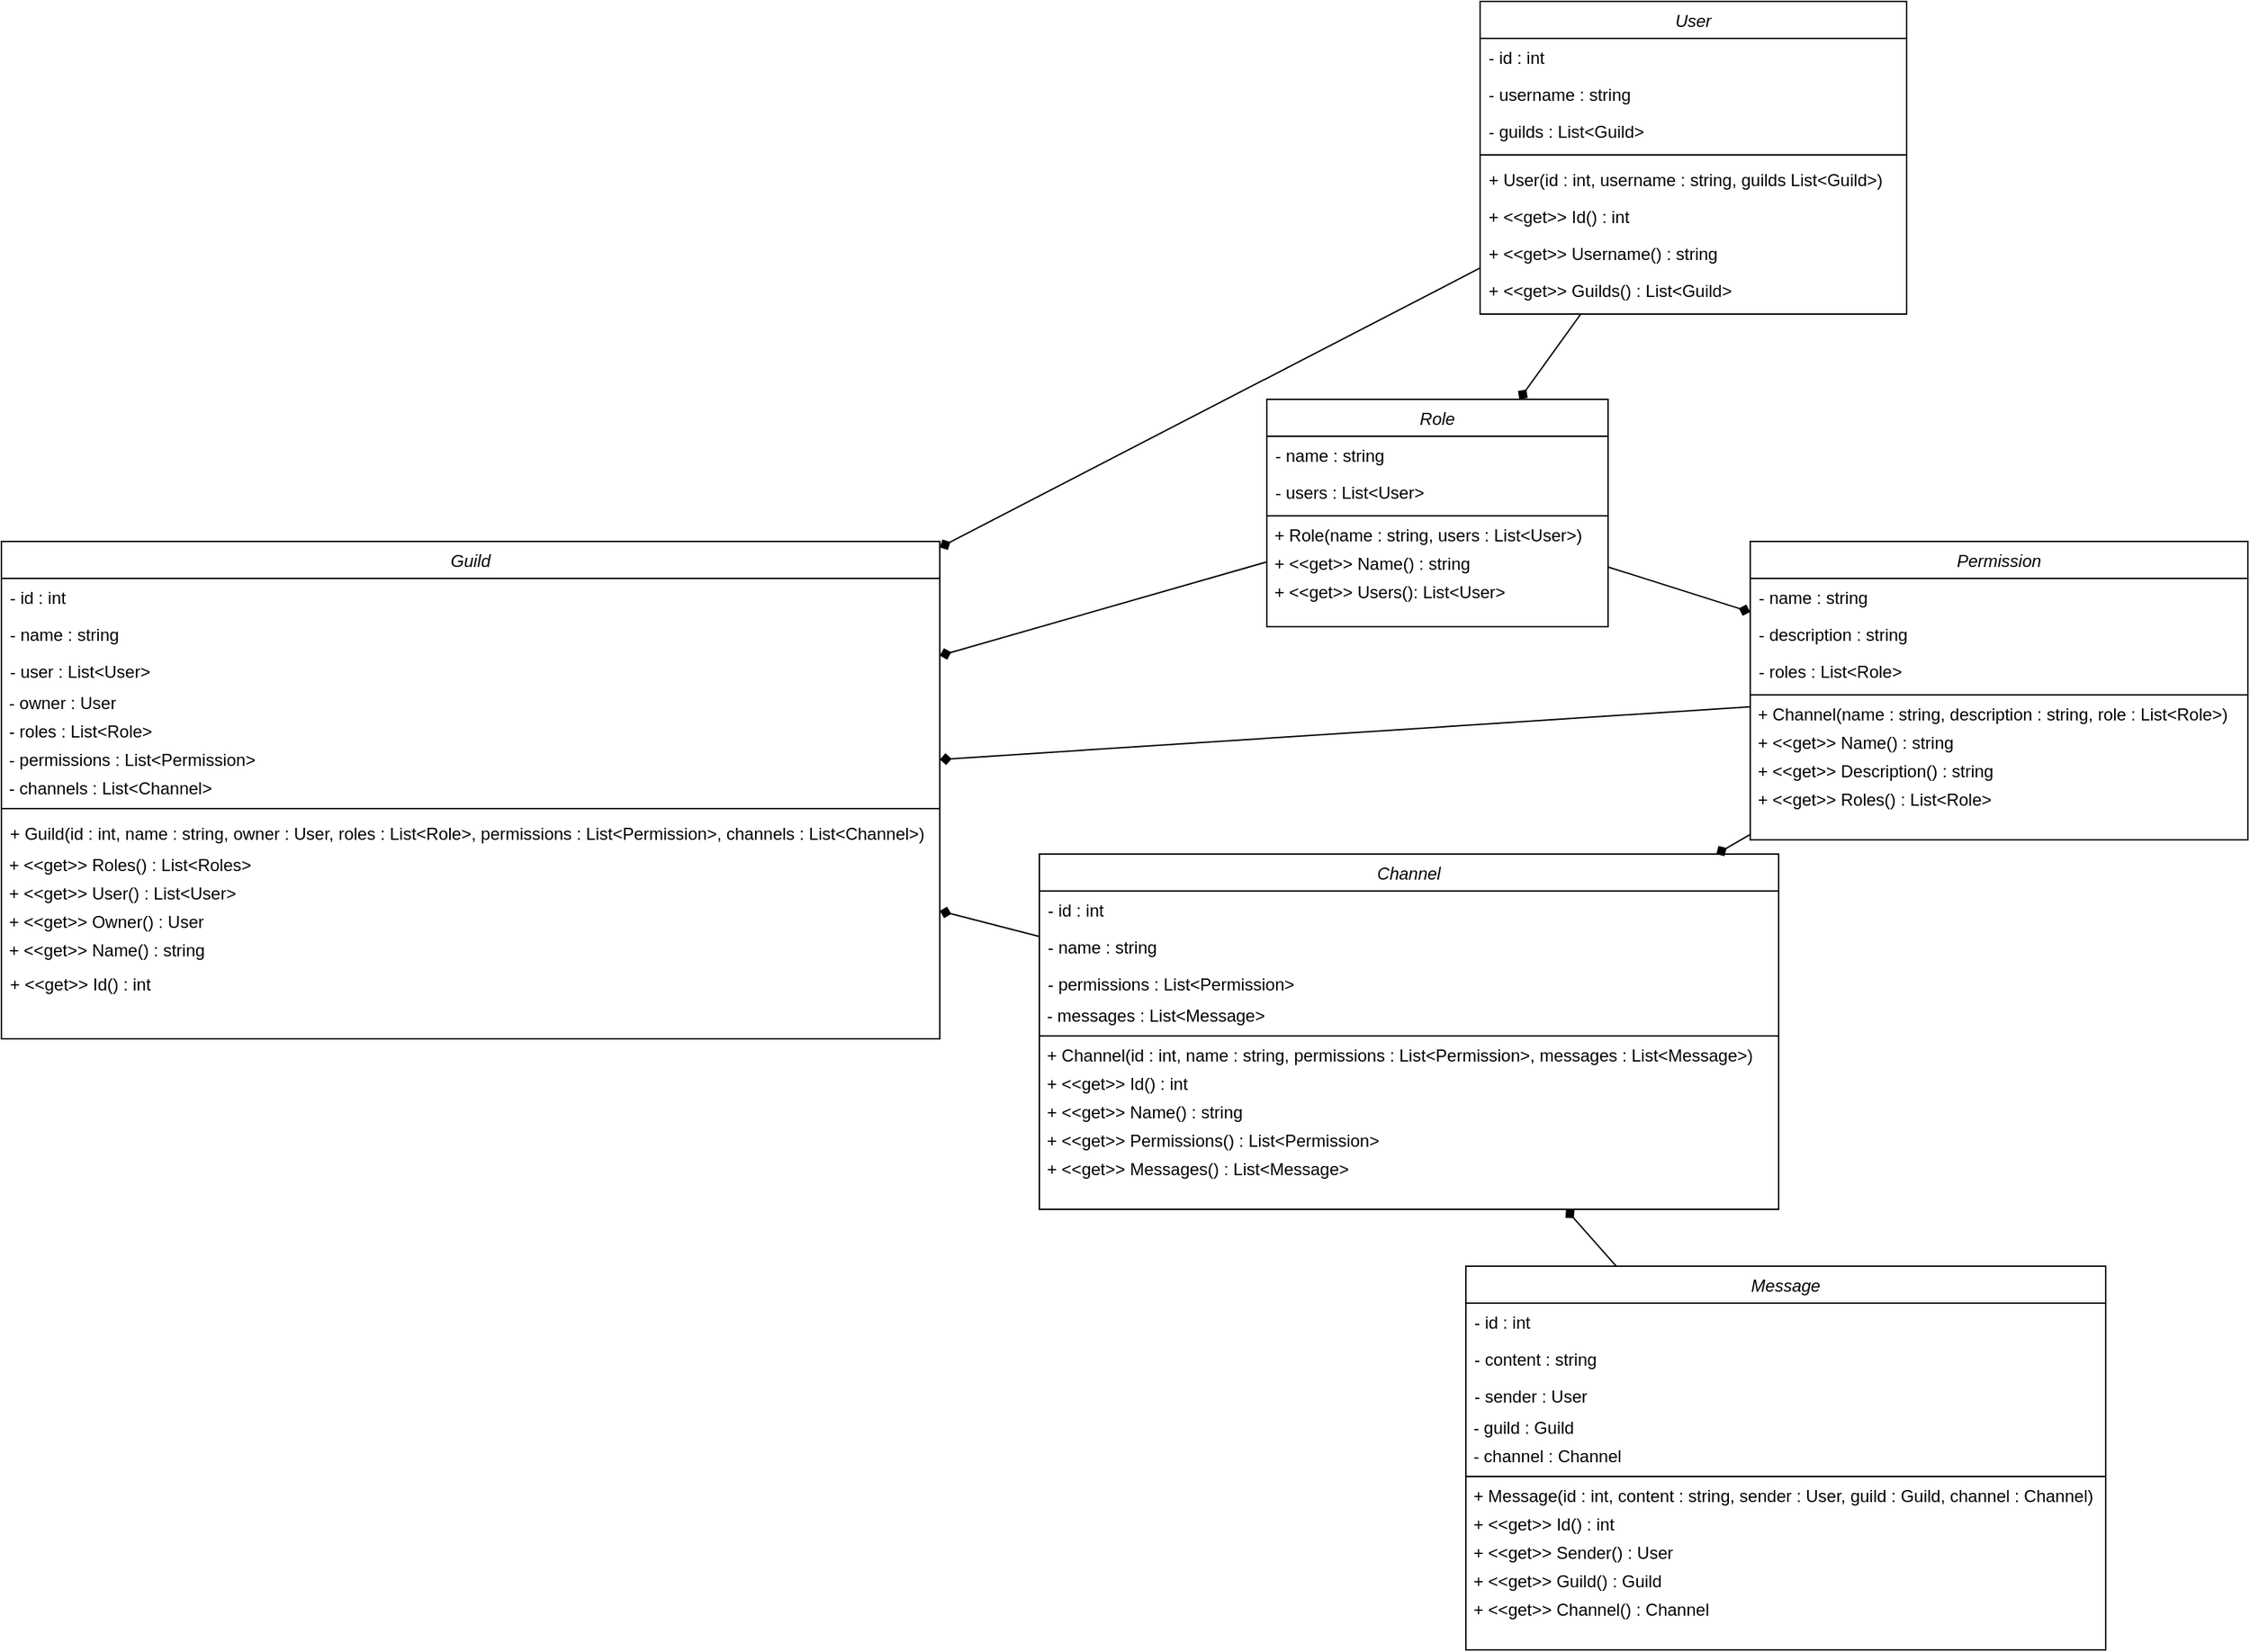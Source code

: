 <mxfile>
    <diagram id="C5RBs43oDa-KdzZeNtuy" name="Page-1">
        <mxGraphModel dx="2503" dy="1177" grid="1" gridSize="10" guides="1" tooltips="1" connect="1" arrows="1" fold="1" page="1" pageScale="1" pageWidth="827" pageHeight="1169" math="0" shadow="0">
            <root>
                <mxCell id="WIyWlLk6GJQsqaUBKTNV-0"/>
                <mxCell id="WIyWlLk6GJQsqaUBKTNV-1" parent="WIyWlLk6GJQsqaUBKTNV-0"/>
                <mxCell id="zkfFHV4jXpPFQw0GAbJ--0" value="Guild" style="swimlane;fontStyle=2;align=center;verticalAlign=top;childLayout=stackLayout;horizontal=1;startSize=26;horizontalStack=0;resizeParent=1;resizeLast=0;collapsible=1;marginBottom=0;rounded=0;shadow=0;strokeWidth=1;" parent="WIyWlLk6GJQsqaUBKTNV-1" vertex="1">
                    <mxGeometry x="20" y="380" width="660" height="350" as="geometry">
                        <mxRectangle x="220" y="110" width="160" height="26" as="alternateBounds"/>
                    </mxGeometry>
                </mxCell>
                <mxCell id="zkfFHV4jXpPFQw0GAbJ--1" value="- id : int" style="text;align=left;verticalAlign=top;spacingLeft=4;spacingRight=4;overflow=hidden;rotatable=0;points=[[0,0.5],[1,0.5]];portConstraint=eastwest;" parent="zkfFHV4jXpPFQw0GAbJ--0" vertex="1">
                    <mxGeometry y="26" width="660" height="26" as="geometry"/>
                </mxCell>
                <mxCell id="zkfFHV4jXpPFQw0GAbJ--2" value="- name : string" style="text;align=left;verticalAlign=top;spacingLeft=4;spacingRight=4;overflow=hidden;rotatable=0;points=[[0,0.5],[1,0.5]];portConstraint=eastwest;rounded=0;shadow=0;html=0;" parent="zkfFHV4jXpPFQw0GAbJ--0" vertex="1">
                    <mxGeometry y="52" width="660" height="26" as="geometry"/>
                </mxCell>
                <mxCell id="zkfFHV4jXpPFQw0GAbJ--3" value="- user : List&lt;User&gt;" style="text;align=left;verticalAlign=top;spacingLeft=4;spacingRight=4;overflow=hidden;rotatable=0;points=[[0,0.5],[1,0.5]];portConstraint=eastwest;rounded=0;shadow=0;html=0;" parent="zkfFHV4jXpPFQw0GAbJ--0" vertex="1">
                    <mxGeometry y="78" width="660" height="26" as="geometry"/>
                </mxCell>
                <mxCell id="fH7bzVCsuVoAFf-0sckF-0" value="&amp;nbsp;- owner : User" style="text;html=1;strokeColor=none;fillColor=none;align=left;verticalAlign=middle;whiteSpace=wrap;rounded=0;" parent="zkfFHV4jXpPFQw0GAbJ--0" vertex="1">
                    <mxGeometry y="104" width="660" height="20" as="geometry"/>
                </mxCell>
                <mxCell id="fH7bzVCsuVoAFf-0sckF-1" value="&amp;nbsp;- roles : List&amp;lt;Role&amp;gt;" style="text;html=1;strokeColor=none;fillColor=none;align=left;verticalAlign=middle;whiteSpace=wrap;rounded=0;" parent="zkfFHV4jXpPFQw0GAbJ--0" vertex="1">
                    <mxGeometry y="124" width="660" height="20" as="geometry"/>
                </mxCell>
                <mxCell id="fH7bzVCsuVoAFf-0sckF-2" value="&amp;nbsp;- permissions : List&amp;lt;Permission&amp;gt;" style="text;html=1;align=left;verticalAlign=middle;resizable=0;points=[];autosize=1;strokeColor=none;" parent="zkfFHV4jXpPFQw0GAbJ--0" vertex="1">
                    <mxGeometry y="144" width="660" height="20" as="geometry"/>
                </mxCell>
                <mxCell id="fH7bzVCsuVoAFf-0sckF-4" value="&amp;nbsp;- channels : List&amp;lt;Channel&amp;gt;" style="text;html=1;align=left;verticalAlign=middle;resizable=0;points=[];autosize=1;strokeColor=none;" parent="zkfFHV4jXpPFQw0GAbJ--0" vertex="1">
                    <mxGeometry y="164" width="660" height="20" as="geometry"/>
                </mxCell>
                <mxCell id="zkfFHV4jXpPFQw0GAbJ--4" value="" style="line;html=1;strokeWidth=1;align=left;verticalAlign=middle;spacingTop=-1;spacingLeft=3;spacingRight=3;rotatable=0;labelPosition=right;points=[];portConstraint=eastwest;" parent="zkfFHV4jXpPFQw0GAbJ--0" vertex="1">
                    <mxGeometry y="184" width="660" height="8" as="geometry"/>
                </mxCell>
                <mxCell id="18" value="+ Guild(id : int, name : string, owner : User, roles : List&lt;Role&gt;, permissions : List&lt;Permission&gt;, channels : List&lt;Channel&gt;)" style="text;align=left;verticalAlign=top;spacingLeft=4;spacingRight=4;overflow=hidden;rotatable=0;points=[[0,0.5],[1,0.5]];portConstraint=eastwest;" vertex="1" parent="zkfFHV4jXpPFQw0GAbJ--0">
                    <mxGeometry y="192" width="660" height="26" as="geometry"/>
                </mxCell>
                <mxCell id="fH7bzVCsuVoAFf-0sckF-55" value="&amp;nbsp;+ &amp;lt;&amp;lt;get&amp;gt;&amp;gt; Roles() : List&amp;lt;Roles&amp;gt;" style="text;html=1;align=left;verticalAlign=middle;resizable=0;points=[];autosize=1;strokeColor=none;" parent="zkfFHV4jXpPFQw0GAbJ--0" vertex="1">
                    <mxGeometry y="218" width="660" height="20" as="geometry"/>
                </mxCell>
                <mxCell id="fH7bzVCsuVoAFf-0sckF-53" value="&amp;nbsp;+ &amp;lt;&amp;lt;get&amp;gt;&amp;gt; User() : List&amp;lt;User&amp;gt;" style="text;html=1;align=left;verticalAlign=middle;resizable=0;points=[];autosize=1;strokeColor=none;" parent="zkfFHV4jXpPFQw0GAbJ--0" vertex="1">
                    <mxGeometry y="238" width="660" height="20" as="geometry"/>
                </mxCell>
                <mxCell id="fH7bzVCsuVoAFf-0sckF-54" value="&amp;nbsp;+ &amp;lt;&amp;lt;get&amp;gt;&amp;gt; Owner() : User" style="text;html=1;align=left;verticalAlign=middle;resizable=0;points=[];autosize=1;strokeColor=none;" parent="zkfFHV4jXpPFQw0GAbJ--0" vertex="1">
                    <mxGeometry y="258" width="660" height="20" as="geometry"/>
                </mxCell>
                <mxCell id="fH7bzVCsuVoAFf-0sckF-28" value="&amp;nbsp;+ &amp;lt;&amp;lt;get&amp;gt;&amp;gt; Name() : string" style="text;html=1;align=left;verticalAlign=middle;resizable=0;points=[];autosize=1;strokeColor=none;" parent="zkfFHV4jXpPFQw0GAbJ--0" vertex="1">
                    <mxGeometry y="278" width="660" height="20" as="geometry"/>
                </mxCell>
                <mxCell id="fH7bzVCsuVoAFf-0sckF-5" value="+ &lt;&lt;get&gt;&gt; Id() : int" style="text;align=left;verticalAlign=top;spacingLeft=4;spacingRight=4;overflow=hidden;rotatable=0;points=[[0,0.5],[1,0.5]];portConstraint=eastwest;" parent="zkfFHV4jXpPFQw0GAbJ--0" vertex="1">
                    <mxGeometry y="298" width="660" height="26" as="geometry"/>
                </mxCell>
                <mxCell id="fH7bzVCsuVoAFf-0sckF-12" value="User" style="swimlane;fontStyle=2;align=center;verticalAlign=top;childLayout=stackLayout;horizontal=1;startSize=26;horizontalStack=0;resizeParent=1;resizeLast=0;collapsible=1;marginBottom=0;rounded=0;shadow=0;strokeWidth=1;" parent="WIyWlLk6GJQsqaUBKTNV-1" vertex="1">
                    <mxGeometry x="1060" width="300" height="220" as="geometry">
                        <mxRectangle x="230" y="140" width="160" height="26" as="alternateBounds"/>
                    </mxGeometry>
                </mxCell>
                <mxCell id="fH7bzVCsuVoAFf-0sckF-13" value="- id : int" style="text;align=left;verticalAlign=top;spacingLeft=4;spacingRight=4;overflow=hidden;rotatable=0;points=[[0,0.5],[1,0.5]];portConstraint=eastwest;" parent="fH7bzVCsuVoAFf-0sckF-12" vertex="1">
                    <mxGeometry y="26" width="300" height="26" as="geometry"/>
                </mxCell>
                <mxCell id="fH7bzVCsuVoAFf-0sckF-14" value="- username : string" style="text;align=left;verticalAlign=top;spacingLeft=4;spacingRight=4;overflow=hidden;rotatable=0;points=[[0,0.5],[1,0.5]];portConstraint=eastwest;rounded=0;shadow=0;html=0;" parent="fH7bzVCsuVoAFf-0sckF-12" vertex="1">
                    <mxGeometry y="52" width="300" height="26" as="geometry"/>
                </mxCell>
                <mxCell id="fH7bzVCsuVoAFf-0sckF-15" value="- guilds : List&lt;Guild&gt;" style="text;align=left;verticalAlign=top;spacingLeft=4;spacingRight=4;overflow=hidden;rotatable=0;points=[[0,0.5],[1,0.5]];portConstraint=eastwest;rounded=0;shadow=0;html=0;" parent="fH7bzVCsuVoAFf-0sckF-12" vertex="1">
                    <mxGeometry y="78" width="300" height="26" as="geometry"/>
                </mxCell>
                <mxCell id="fH7bzVCsuVoAFf-0sckF-20" value="" style="line;html=1;strokeWidth=1;align=left;verticalAlign=middle;spacingTop=-1;spacingLeft=3;spacingRight=3;rotatable=0;labelPosition=right;points=[];portConstraint=eastwest;" parent="fH7bzVCsuVoAFf-0sckF-12" vertex="1">
                    <mxGeometry y="104" width="300" height="8" as="geometry"/>
                </mxCell>
                <mxCell id="13" value="+ User(id : int, username : string, guilds List&lt;Guild&gt;)" style="text;align=left;verticalAlign=top;spacingLeft=4;spacingRight=4;overflow=hidden;rotatable=0;points=[[0,0.5],[1,0.5]];portConstraint=eastwest;" vertex="1" parent="fH7bzVCsuVoAFf-0sckF-12">
                    <mxGeometry y="112" width="300" height="26" as="geometry"/>
                </mxCell>
                <mxCell id="14" value="+ &lt;&lt;get&gt;&gt; Id() : int" style="text;align=left;verticalAlign=top;spacingLeft=4;spacingRight=4;overflow=hidden;rotatable=0;points=[[0,0.5],[1,0.5]];portConstraint=eastwest;" vertex="1" parent="fH7bzVCsuVoAFf-0sckF-12">
                    <mxGeometry y="138" width="300" height="26" as="geometry"/>
                </mxCell>
                <mxCell id="15" value="+ &lt;&lt;get&gt;&gt; Username() : string" style="text;align=left;verticalAlign=top;spacingLeft=4;spacingRight=4;overflow=hidden;rotatable=0;points=[[0,0.5],[1,0.5]];portConstraint=eastwest;" vertex="1" parent="fH7bzVCsuVoAFf-0sckF-12">
                    <mxGeometry y="164" width="300" height="26" as="geometry"/>
                </mxCell>
                <mxCell id="16" value="+ &lt;&lt;get&gt;&gt; Guilds() : List&lt;Guild&gt;" style="text;align=left;verticalAlign=top;spacingLeft=4;spacingRight=4;overflow=hidden;rotatable=0;points=[[0,0.5],[1,0.5]];portConstraint=eastwest;" vertex="1" parent="fH7bzVCsuVoAFf-0sckF-12">
                    <mxGeometry y="190" width="300" height="26" as="geometry"/>
                </mxCell>
                <mxCell id="43" value="" style="edgeStyle=none;html=1;endArrow=diamond;endFill=1;" edge="1" parent="WIyWlLk6GJQsqaUBKTNV-1" source="fH7bzVCsuVoAFf-0sckF-29" target="zkfFHV4jXpPFQw0GAbJ--0">
                    <mxGeometry relative="1" as="geometry"/>
                </mxCell>
                <mxCell id="fH7bzVCsuVoAFf-0sckF-29" value="Role" style="swimlane;fontStyle=2;align=center;verticalAlign=top;childLayout=stackLayout;horizontal=1;startSize=26;horizontalStack=0;resizeParent=1;resizeLast=0;collapsible=1;marginBottom=0;rounded=0;shadow=0;strokeWidth=1;" parent="WIyWlLk6GJQsqaUBKTNV-1" vertex="1">
                    <mxGeometry x="910" y="280" width="240" height="160" as="geometry">
                        <mxRectangle x="420" y="555" width="160" height="26" as="alternateBounds"/>
                    </mxGeometry>
                </mxCell>
                <mxCell id="fH7bzVCsuVoAFf-0sckF-30" value="- name : string" style="text;align=left;verticalAlign=top;spacingLeft=4;spacingRight=4;overflow=hidden;rotatable=0;points=[[0,0.5],[1,0.5]];portConstraint=eastwest;" parent="fH7bzVCsuVoAFf-0sckF-29" vertex="1">
                    <mxGeometry y="26" width="240" height="26" as="geometry"/>
                </mxCell>
                <mxCell id="fH7bzVCsuVoAFf-0sckF-31" value="- users : List&lt;User&gt;" style="text;align=left;verticalAlign=top;spacingLeft=4;spacingRight=4;overflow=hidden;rotatable=0;points=[[0,0.5],[1,0.5]];portConstraint=eastwest;rounded=0;shadow=0;html=0;" parent="fH7bzVCsuVoAFf-0sckF-29" vertex="1">
                    <mxGeometry y="52" width="240" height="26" as="geometry"/>
                </mxCell>
                <mxCell id="fH7bzVCsuVoAFf-0sckF-33" value="" style="line;html=1;strokeWidth=1;align=left;verticalAlign=middle;spacingTop=-1;spacingLeft=3;spacingRight=3;rotatable=0;labelPosition=right;points=[];portConstraint=eastwest;" parent="fH7bzVCsuVoAFf-0sckF-29" vertex="1">
                    <mxGeometry y="78" width="240" height="8" as="geometry"/>
                </mxCell>
                <mxCell id="19" value="&amp;nbsp;+ Role(name : string, users : List&amp;lt;User&amp;gt;)" style="text;html=1;align=left;verticalAlign=middle;resizable=0;points=[];autosize=1;strokeColor=none;" vertex="1" parent="fH7bzVCsuVoAFf-0sckF-29">
                    <mxGeometry y="86" width="240" height="20" as="geometry"/>
                </mxCell>
                <mxCell id="20" value="&amp;nbsp;+ &amp;lt;&amp;lt;get&amp;gt;&amp;gt; Name() : string" style="text;html=1;align=left;verticalAlign=middle;resizable=0;points=[];autosize=1;strokeColor=none;" vertex="1" parent="fH7bzVCsuVoAFf-0sckF-29">
                    <mxGeometry y="106" width="240" height="20" as="geometry"/>
                </mxCell>
                <mxCell id="21" value="&amp;nbsp;+ &amp;lt;&amp;lt;get&amp;gt;&amp;gt; Users(): List&amp;lt;User&amp;gt;" style="text;html=1;align=left;verticalAlign=middle;resizable=0;points=[];autosize=1;strokeColor=none;" vertex="1" parent="fH7bzVCsuVoAFf-0sckF-29">
                    <mxGeometry y="126" width="240" height="20" as="geometry"/>
                </mxCell>
                <mxCell id="fH7bzVCsuVoAFf-0sckF-34" value="Permission" style="swimlane;fontStyle=2;align=center;verticalAlign=top;childLayout=stackLayout;horizontal=1;startSize=26;horizontalStack=0;resizeParent=1;resizeLast=0;collapsible=1;marginBottom=0;rounded=0;shadow=0;strokeWidth=1;" parent="WIyWlLk6GJQsqaUBKTNV-1" vertex="1">
                    <mxGeometry x="1250" y="380" width="350" height="210" as="geometry">
                        <mxRectangle x="230" y="140" width="160" height="26" as="alternateBounds"/>
                    </mxGeometry>
                </mxCell>
                <mxCell id="fH7bzVCsuVoAFf-0sckF-35" value="- name : string" style="text;align=left;verticalAlign=top;spacingLeft=4;spacingRight=4;overflow=hidden;rotatable=0;points=[[0,0.5],[1,0.5]];portConstraint=eastwest;" parent="fH7bzVCsuVoAFf-0sckF-34" vertex="1">
                    <mxGeometry y="26" width="350" height="26" as="geometry"/>
                </mxCell>
                <mxCell id="fH7bzVCsuVoAFf-0sckF-36" value="- description : string" style="text;align=left;verticalAlign=top;spacingLeft=4;spacingRight=4;overflow=hidden;rotatable=0;points=[[0,0.5],[1,0.5]];portConstraint=eastwest;rounded=0;shadow=0;html=0;" parent="fH7bzVCsuVoAFf-0sckF-34" vertex="1">
                    <mxGeometry y="52" width="350" height="26" as="geometry"/>
                </mxCell>
                <mxCell id="fH7bzVCsuVoAFf-0sckF-37" value="- roles : List&lt;Role&gt;" style="text;align=left;verticalAlign=top;spacingLeft=4;spacingRight=4;overflow=hidden;rotatable=0;points=[[0,0.5],[1,0.5]];portConstraint=eastwest;rounded=0;shadow=0;html=0;" parent="fH7bzVCsuVoAFf-0sckF-34" vertex="1">
                    <mxGeometry y="78" width="350" height="26" as="geometry"/>
                </mxCell>
                <mxCell id="fH7bzVCsuVoAFf-0sckF-38" value="" style="line;html=1;strokeWidth=1;align=left;verticalAlign=middle;spacingTop=-1;spacingLeft=3;spacingRight=3;rotatable=0;labelPosition=right;points=[];portConstraint=eastwest;" parent="fH7bzVCsuVoAFf-0sckF-34" vertex="1">
                    <mxGeometry y="104" width="350" height="8" as="geometry"/>
                </mxCell>
                <mxCell id="32" value="&amp;nbsp;+ Channel(name : string, description : string, role : List&amp;lt;Role&amp;gt;)" style="text;html=1;align=left;verticalAlign=middle;resizable=0;points=[];autosize=1;strokeColor=none;" vertex="1" parent="fH7bzVCsuVoAFf-0sckF-34">
                    <mxGeometry y="112" width="350" height="20" as="geometry"/>
                </mxCell>
                <mxCell id="33" value="&amp;nbsp;+ &amp;lt;&amp;lt;get&amp;gt;&amp;gt; Name() : string" style="text;html=1;align=left;verticalAlign=middle;resizable=0;points=[];autosize=1;strokeColor=none;" vertex="1" parent="fH7bzVCsuVoAFf-0sckF-34">
                    <mxGeometry y="132" width="350" height="20" as="geometry"/>
                </mxCell>
                <mxCell id="41" value="&amp;nbsp;+ &amp;lt;&amp;lt;get&amp;gt;&amp;gt; Description() : string" style="text;html=1;align=left;verticalAlign=middle;resizable=0;points=[];autosize=1;strokeColor=none;" vertex="1" parent="fH7bzVCsuVoAFf-0sckF-34">
                    <mxGeometry y="152" width="350" height="20" as="geometry"/>
                </mxCell>
                <mxCell id="42" value="&amp;nbsp;+ &amp;lt;&amp;lt;get&amp;gt;&amp;gt; Roles() : List&amp;lt;Role&amp;gt;" style="text;html=1;align=left;verticalAlign=middle;resizable=0;points=[];autosize=1;strokeColor=none;" vertex="1" parent="fH7bzVCsuVoAFf-0sckF-34">
                    <mxGeometry y="172" width="350" height="20" as="geometry"/>
                </mxCell>
                <mxCell id="fH7bzVCsuVoAFf-0sckF-39" value="Channel" style="swimlane;fontStyle=2;align=center;verticalAlign=top;childLayout=stackLayout;horizontal=1;startSize=26;horizontalStack=0;resizeParent=1;resizeLast=0;collapsible=1;marginBottom=0;rounded=0;shadow=0;strokeWidth=1;" parent="WIyWlLk6GJQsqaUBKTNV-1" vertex="1">
                    <mxGeometry x="750" y="600" width="520" height="250" as="geometry">
                        <mxRectangle x="980" y="510" width="160" height="26" as="alternateBounds"/>
                    </mxGeometry>
                </mxCell>
                <mxCell id="fH7bzVCsuVoAFf-0sckF-40" value="- id : int" style="text;align=left;verticalAlign=top;spacingLeft=4;spacingRight=4;overflow=hidden;rotatable=0;points=[[0,0.5],[1,0.5]];portConstraint=eastwest;" parent="fH7bzVCsuVoAFf-0sckF-39" vertex="1">
                    <mxGeometry y="26" width="520" height="26" as="geometry"/>
                </mxCell>
                <mxCell id="fH7bzVCsuVoAFf-0sckF-41" value="- name : string" style="text;align=left;verticalAlign=top;spacingLeft=4;spacingRight=4;overflow=hidden;rotatable=0;points=[[0,0.5],[1,0.5]];portConstraint=eastwest;rounded=0;shadow=0;html=0;" parent="fH7bzVCsuVoAFf-0sckF-39" vertex="1">
                    <mxGeometry y="52" width="520" height="26" as="geometry"/>
                </mxCell>
                <mxCell id="fH7bzVCsuVoAFf-0sckF-42" value="- permissions : List&lt;Permission&gt;" style="text;align=left;verticalAlign=top;spacingLeft=4;spacingRight=4;overflow=hidden;rotatable=0;points=[[0,0.5],[1,0.5]];portConstraint=eastwest;rounded=0;shadow=0;html=0;" parent="fH7bzVCsuVoAFf-0sckF-39" vertex="1">
                    <mxGeometry y="78" width="520" height="26" as="geometry"/>
                </mxCell>
                <mxCell id="fH7bzVCsuVoAFf-0sckF-49" value="&amp;nbsp;- messages : List&amp;lt;Message&amp;gt;" style="text;html=1;align=left;verticalAlign=middle;resizable=0;points=[];autosize=1;strokeColor=none;" parent="fH7bzVCsuVoAFf-0sckF-39" vertex="1">
                    <mxGeometry y="104" width="520" height="20" as="geometry"/>
                </mxCell>
                <mxCell id="fH7bzVCsuVoAFf-0sckF-43" value="" style="line;html=1;strokeWidth=1;align=left;verticalAlign=middle;spacingTop=-1;spacingLeft=3;spacingRight=3;rotatable=0;labelPosition=right;points=[];portConstraint=eastwest;" parent="fH7bzVCsuVoAFf-0sckF-39" vertex="1">
                    <mxGeometry y="124" width="520" height="8" as="geometry"/>
                </mxCell>
                <mxCell id="27" value="&amp;nbsp;+ Channel(id : int, name : string, permissions : List&amp;lt;Permission&amp;gt;, messages : List&amp;lt;Message&amp;gt;)" style="text;html=1;align=left;verticalAlign=middle;resizable=0;points=[];autosize=1;strokeColor=none;" vertex="1" parent="fH7bzVCsuVoAFf-0sckF-39">
                    <mxGeometry y="132" width="520" height="20" as="geometry"/>
                </mxCell>
                <mxCell id="28" value="&amp;nbsp;+ &amp;lt;&amp;lt;get&amp;gt;&amp;gt; Id() : int" style="text;html=1;align=left;verticalAlign=middle;resizable=0;points=[];autosize=1;strokeColor=none;" vertex="1" parent="fH7bzVCsuVoAFf-0sckF-39">
                    <mxGeometry y="152" width="520" height="20" as="geometry"/>
                </mxCell>
                <mxCell id="29" value="&amp;nbsp;+ &amp;lt;&amp;lt;get&amp;gt;&amp;gt; Name() : string" style="text;html=1;align=left;verticalAlign=middle;resizable=0;points=[];autosize=1;strokeColor=none;" vertex="1" parent="fH7bzVCsuVoAFf-0sckF-39">
                    <mxGeometry y="172" width="520" height="20" as="geometry"/>
                </mxCell>
                <mxCell id="30" value="&amp;nbsp;+ &amp;lt;&amp;lt;get&amp;gt;&amp;gt; Permissions() : List&amp;lt;Permission&amp;gt;" style="text;html=1;align=left;verticalAlign=middle;resizable=0;points=[];autosize=1;strokeColor=none;" vertex="1" parent="fH7bzVCsuVoAFf-0sckF-39">
                    <mxGeometry y="192" width="520" height="20" as="geometry"/>
                </mxCell>
                <mxCell id="31" value="&amp;nbsp;+ &amp;lt;&amp;lt;get&amp;gt;&amp;gt; Messages() : List&amp;lt;Message&amp;gt;" style="text;html=1;align=left;verticalAlign=middle;resizable=0;points=[];autosize=1;strokeColor=none;" vertex="1" parent="fH7bzVCsuVoAFf-0sckF-39">
                    <mxGeometry y="212" width="520" height="20" as="geometry"/>
                </mxCell>
                <mxCell id="fH7bzVCsuVoAFf-0sckF-44" value="Message" style="swimlane;fontStyle=2;align=center;verticalAlign=top;childLayout=stackLayout;horizontal=1;startSize=26;horizontalStack=0;resizeParent=1;resizeLast=0;collapsible=1;marginBottom=0;rounded=0;shadow=0;strokeWidth=1;" parent="WIyWlLk6GJQsqaUBKTNV-1" vertex="1">
                    <mxGeometry x="1050" y="890" width="450" height="270" as="geometry">
                        <mxRectangle x="230" y="140" width="160" height="26" as="alternateBounds"/>
                    </mxGeometry>
                </mxCell>
                <mxCell id="fH7bzVCsuVoAFf-0sckF-45" value="- id : int" style="text;align=left;verticalAlign=top;spacingLeft=4;spacingRight=4;overflow=hidden;rotatable=0;points=[[0,0.5],[1,0.5]];portConstraint=eastwest;" parent="fH7bzVCsuVoAFf-0sckF-44" vertex="1">
                    <mxGeometry y="26" width="450" height="26" as="geometry"/>
                </mxCell>
                <mxCell id="fH7bzVCsuVoAFf-0sckF-46" value="- content : string" style="text;align=left;verticalAlign=top;spacingLeft=4;spacingRight=4;overflow=hidden;rotatable=0;points=[[0,0.5],[1,0.5]];portConstraint=eastwest;rounded=0;shadow=0;html=0;" parent="fH7bzVCsuVoAFf-0sckF-44" vertex="1">
                    <mxGeometry y="52" width="450" height="26" as="geometry"/>
                </mxCell>
                <mxCell id="fH7bzVCsuVoAFf-0sckF-47" value="- sender : User" style="text;align=left;verticalAlign=top;spacingLeft=4;spacingRight=4;overflow=hidden;rotatable=0;points=[[0,0.5],[1,0.5]];portConstraint=eastwest;rounded=0;shadow=0;html=0;" parent="fH7bzVCsuVoAFf-0sckF-44" vertex="1">
                    <mxGeometry y="78" width="450" height="26" as="geometry"/>
                </mxCell>
                <mxCell id="fH7bzVCsuVoAFf-0sckF-51" value="&amp;nbsp;- guild : Guild" style="text;html=1;align=left;verticalAlign=middle;resizable=0;points=[];autosize=1;strokeColor=none;" parent="fH7bzVCsuVoAFf-0sckF-44" vertex="1">
                    <mxGeometry y="104" width="450" height="20" as="geometry"/>
                </mxCell>
                <mxCell id="fH7bzVCsuVoAFf-0sckF-52" value="&amp;nbsp;- channel : Channel" style="text;html=1;align=left;verticalAlign=middle;resizable=0;points=[];autosize=1;strokeColor=none;" parent="fH7bzVCsuVoAFf-0sckF-44" vertex="1">
                    <mxGeometry y="124" width="450" height="20" as="geometry"/>
                </mxCell>
                <mxCell id="fH7bzVCsuVoAFf-0sckF-48" value="" style="line;html=1;strokeWidth=1;align=left;verticalAlign=middle;spacingTop=-1;spacingLeft=3;spacingRight=3;rotatable=0;labelPosition=right;points=[];portConstraint=eastwest;" parent="fH7bzVCsuVoAFf-0sckF-44" vertex="1">
                    <mxGeometry y="144" width="450" height="8" as="geometry"/>
                </mxCell>
                <mxCell id="22" value="&amp;nbsp;+ Message(id : int, content : string, sender : User, guild : Guild, channel : Channel)" style="text;html=1;align=left;verticalAlign=middle;resizable=0;points=[];autosize=1;strokeColor=none;" vertex="1" parent="fH7bzVCsuVoAFf-0sckF-44">
                    <mxGeometry y="152" width="450" height="20" as="geometry"/>
                </mxCell>
                <mxCell id="23" value="&amp;nbsp;+ &amp;lt;&amp;lt;get&amp;gt;&amp;gt; Id() : int" style="text;html=1;align=left;verticalAlign=middle;resizable=0;points=[];autosize=1;strokeColor=none;" vertex="1" parent="fH7bzVCsuVoAFf-0sckF-44">
                    <mxGeometry y="172" width="450" height="20" as="geometry"/>
                </mxCell>
                <mxCell id="24" value="&amp;nbsp;+ &amp;lt;&amp;lt;get&amp;gt;&amp;gt; Sender() : User" style="text;html=1;align=left;verticalAlign=middle;resizable=0;points=[];autosize=1;strokeColor=none;" vertex="1" parent="fH7bzVCsuVoAFf-0sckF-44">
                    <mxGeometry y="192" width="450" height="20" as="geometry"/>
                </mxCell>
                <mxCell id="25" value="&amp;nbsp;+ &amp;lt;&amp;lt;get&amp;gt;&amp;gt; Guild() : Guild" style="text;html=1;align=left;verticalAlign=middle;resizable=0;points=[];autosize=1;strokeColor=none;" vertex="1" parent="fH7bzVCsuVoAFf-0sckF-44">
                    <mxGeometry y="212" width="450" height="20" as="geometry"/>
                </mxCell>
                <mxCell id="26" value="&amp;nbsp;+ &amp;lt;&amp;lt;get&amp;gt;&amp;gt; Channel() : Channel" style="text;html=1;align=left;verticalAlign=middle;resizable=0;points=[];autosize=1;strokeColor=none;" vertex="1" parent="fH7bzVCsuVoAFf-0sckF-44">
                    <mxGeometry y="232" width="450" height="20" as="geometry"/>
                </mxCell>
                <mxCell id="44" value="" style="edgeStyle=none;html=1;endArrow=diamond;endFill=1;" edge="1" parent="WIyWlLk6GJQsqaUBKTNV-1" source="fH7bzVCsuVoAFf-0sckF-39" target="zkfFHV4jXpPFQw0GAbJ--0">
                    <mxGeometry relative="1" as="geometry">
                        <mxPoint x="552.286" y="565" as="sourcePoint"/>
                        <mxPoint x="555" y="470" as="targetPoint"/>
                    </mxGeometry>
                </mxCell>
                <mxCell id="45" value="" style="edgeStyle=none;html=1;endArrow=diamond;endFill=1;" edge="1" parent="WIyWlLk6GJQsqaUBKTNV-1" source="fH7bzVCsuVoAFf-0sckF-12" target="zkfFHV4jXpPFQw0GAbJ--0">
                    <mxGeometry relative="1" as="geometry">
                        <mxPoint x="1000" y="520" as="sourcePoint"/>
                        <mxPoint x="800" y="420" as="targetPoint"/>
                    </mxGeometry>
                </mxCell>
                <mxCell id="46" value="" style="edgeStyle=none;html=1;endArrow=diamond;endFill=1;" edge="1" parent="WIyWlLk6GJQsqaUBKTNV-1" source="fH7bzVCsuVoAFf-0sckF-34" target="zkfFHV4jXpPFQw0GAbJ--0">
                    <mxGeometry relative="1" as="geometry">
                        <mxPoint x="951" y="235.943" as="sourcePoint"/>
                        <mxPoint x="800" y="241.926" as="targetPoint"/>
                    </mxGeometry>
                </mxCell>
                <mxCell id="47" value="" style="edgeStyle=none;html=1;endArrow=diamond;endFill=1;" edge="1" parent="WIyWlLk6GJQsqaUBKTNV-1" source="fH7bzVCsuVoAFf-0sckF-44" target="fH7bzVCsuVoAFf-0sckF-39">
                    <mxGeometry relative="1" as="geometry">
                        <mxPoint x="933.571" y="550" as="sourcePoint"/>
                        <mxPoint x="745" y="430" as="targetPoint"/>
                    </mxGeometry>
                </mxCell>
                <mxCell id="48" value="" style="edgeStyle=none;html=1;endArrow=diamond;endFill=1;" edge="1" parent="WIyWlLk6GJQsqaUBKTNV-1" source="fH7bzVCsuVoAFf-0sckF-12" target="fH7bzVCsuVoAFf-0sckF-29">
                    <mxGeometry relative="1" as="geometry">
                        <mxPoint x="1260" y="506.395" as="sourcePoint"/>
                        <mxPoint x="690" y="543.512" as="targetPoint"/>
                    </mxGeometry>
                </mxCell>
                <mxCell id="49" value="" style="edgeStyle=none;html=1;endArrow=diamond;endFill=1;" edge="1" parent="WIyWlLk6GJQsqaUBKTNV-1" source="fH7bzVCsuVoAFf-0sckF-34" target="fH7bzVCsuVoAFf-0sckF-39">
                    <mxGeometry relative="1" as="geometry">
                        <mxPoint x="1260" y="506.395" as="sourcePoint"/>
                        <mxPoint x="690" y="543.512" as="targetPoint"/>
                    </mxGeometry>
                </mxCell>
                <mxCell id="50" value="" style="edgeStyle=none;html=1;endArrow=diamond;endFill=1;" edge="1" parent="WIyWlLk6GJQsqaUBKTNV-1" source="fH7bzVCsuVoAFf-0sckF-29" target="fH7bzVCsuVoAFf-0sckF-34">
                    <mxGeometry relative="1" as="geometry">
                        <mxPoint x="1260" y="596.205" as="sourcePoint"/>
                        <mxPoint x="1236.146" y="610" as="targetPoint"/>
                    </mxGeometry>
                </mxCell>
            </root>
        </mxGraphModel>
    </diagram>
</mxfile>